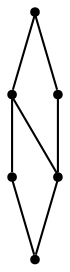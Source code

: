 graph {
  node [shape=point,comment="{\"directed\":false,\"doi\":\"10.1007/978-3-319-73915-1_34\",\"figure\":\"3 (1)\"}"]

  v0 [pos="779.2522609224828,1278.8256206139763"]
  v1 [pos="779.2522609224828,1119.9815379614079"]
  v2 [pos="567.4643589957573,1278.8256206139763"]
  v3 [pos="567.4643589957573,1119.9815379614079"]
  v4 [pos="355.67644912047945,1278.8256206139763"]
  v5 [pos="355.6764491204795,1119.9815379614079"]

  v1 -- v0 [id="-2",pos="779.2522609224828,1119.9815379614079 779.2522609224828,1278.8256206139763 779.2522609224828,1278.8256206139763 779.2522609224828,1278.8256206139763"]
  v4 -- v2 [id="-4",pos="355.67644912047945,1278.8256206139763 567.4643589957573,1278.8256206139763 567.4643589957573,1278.8256206139763 567.4643589957573,1278.8256206139763"]
  v2 -- v0 [id="-5",pos="567.4643589957573,1278.8256206139763 779.2522609224828,1278.8256206139763 779.2522609224828,1278.8256206139763 779.2522609224828,1278.8256206139763"]
  v3 -- v2 [id="-11",pos="567.4643589957573,1119.9815379614079 567.4643589957573,1278.8256206139763 567.4643589957573,1278.8256206139763 567.4643589957573,1278.8256206139763"]
  v5 -- v3 [id="-12",pos="355.6764491204795,1119.9815379614079 567.4643589957573,1119.9815379614079 567.4643589957573,1119.9815379614079 567.4643589957573,1119.9815379614079"]
  v3 -- v1 [id="-13",pos="567.4643589957573,1119.9815379614079 779.2522609224828,1119.9815379614079 779.2522609224828,1119.9815379614079 779.2522609224828,1119.9815379614079"]
  v5 -- v4 [id="-22",pos="355.6764491204795,1119.9815379614079 355.67644912047945,1278.8256206139763 355.67644912047945,1278.8256206139763 355.67644912047945,1278.8256206139763"]
}
